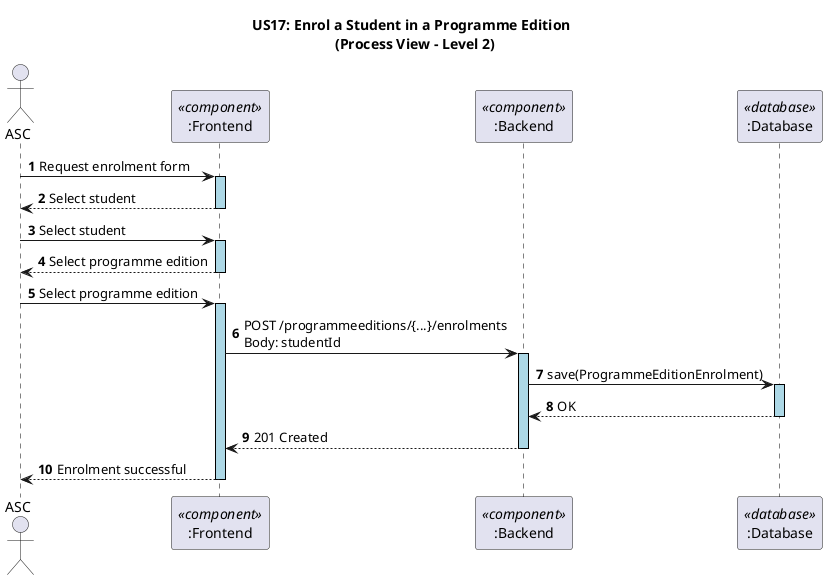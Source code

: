 @startuml

' US17 - Enrol a Student in a Programme Edition
' Process View - Level 2 (Frontend, Backend, DB)

autonumber

skinparam sequence {
   LifelineBorderColor black
   LifelineBackgroundColor LightBlue
}

title US17: Enrol a Student in a Programme Edition \n (Process View - Level 2)

actor ASC
participant ":Frontend" as FE <<component>>
participant ":Backend" as BE <<component>>
participant ":Database" as DB <<database>>

ASC -> FE ++: Request enrolment form
FE --> ASC --: Select student
ASC -> FE ++: Select student
FE --> ASC --: Select programme edition
ASC -> FE ++: Select programme edition

FE -> BE ++: POST /programmeeditions/{...}/enrolments\nBody: studentId
BE -> DB ++: save(ProgrammeEditionEnrolment)
DB --> BE --: OK
BE --> FE --: 201 Created
FE --> ASC --: Enrolment successful

@enduml

